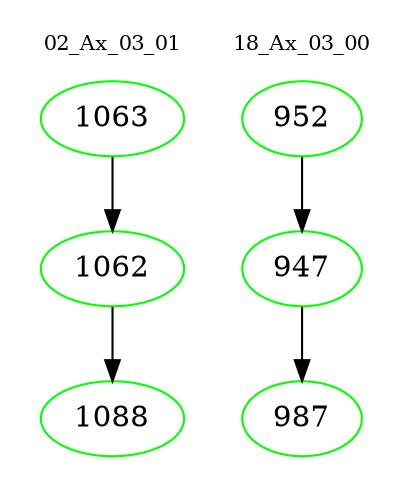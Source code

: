 digraph{
subgraph cluster_0 {
color = white
label = "02_Ax_03_01";
fontsize=10;
T0_1063 [label="1063", color="green"]
T0_1063 -> T0_1062 [color="black"]
T0_1062 [label="1062", color="green"]
T0_1062 -> T0_1088 [color="black"]
T0_1088 [label="1088", color="green"]
}
subgraph cluster_1 {
color = white
label = "18_Ax_03_00";
fontsize=10;
T1_952 [label="952", color="green"]
T1_952 -> T1_947 [color="black"]
T1_947 [label="947", color="green"]
T1_947 -> T1_987 [color="black"]
T1_987 [label="987", color="green"]
}
}
